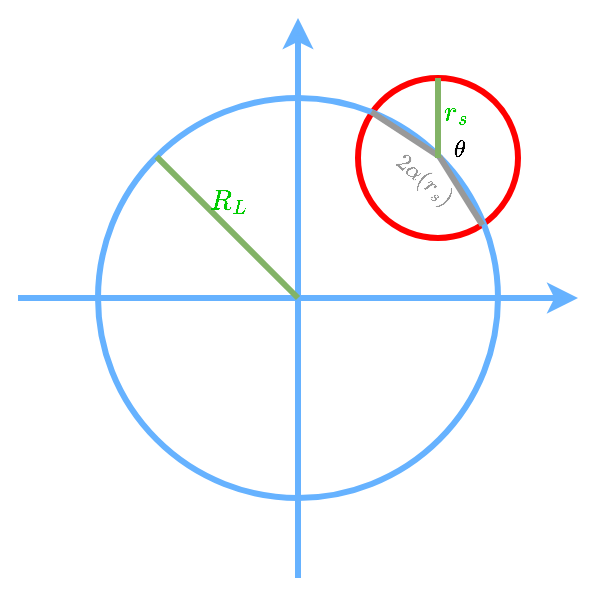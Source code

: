<mxfile version="18.0.1" type="github">
  <diagram id="0rzKg5z7JBLpK8zDFG1z" name="Page-1">
    <mxGraphModel dx="424" dy="295" grid="1" gridSize="10" guides="1" tooltips="1" connect="1" arrows="1" fold="1" page="1" pageScale="1" pageWidth="850" pageHeight="1100" math="1" shadow="0">
      <root>
        <mxCell id="0" />
        <mxCell id="1" parent="0" />
        <mxCell id="G-dvyiwLuv9M_4oGZBJV-8" value="" style="ellipse;whiteSpace=wrap;html=1;aspect=fixed;fontFamily=Helvetica;fontSize=12;fontColor=default;strokeColor=#FF0000;fillColor=none;strokeWidth=3;" parent="1" vertex="1">
          <mxGeometry x="610" y="470" width="80" height="80" as="geometry" />
        </mxCell>
        <mxCell id="G-dvyiwLuv9M_4oGZBJV-6" value="" style="ellipse;whiteSpace=wrap;html=1;aspect=fixed;fontFamily=Helvetica;fontSize=12;fontColor=default;strokeColor=#66B2FF;fillColor=none;strokeWidth=3;" parent="1" vertex="1">
          <mxGeometry x="480" y="480" width="200" height="200" as="geometry" />
        </mxCell>
        <mxCell id="G-dvyiwLuv9M_4oGZBJV-2" value="" style="endArrow=classic;html=1;rounded=0;strokeColor=#66B2FF;strokeWidth=3;" parent="1" edge="1">
          <mxGeometry width="50" height="50" relative="1" as="geometry">
            <mxPoint x="440" y="580" as="sourcePoint" />
            <mxPoint x="720" y="580" as="targetPoint" />
          </mxGeometry>
        </mxCell>
        <mxCell id="G-dvyiwLuv9M_4oGZBJV-3" value="" style="endArrow=classic;html=1;rounded=0;strokeColor=#66B2FF;strokeWidth=3;" parent="1" edge="1">
          <mxGeometry width="50" height="50" relative="1" as="geometry">
            <mxPoint x="580" y="720" as="sourcePoint" />
            <mxPoint x="580" y="440" as="targetPoint" />
          </mxGeometry>
        </mxCell>
        <mxCell id="G-dvyiwLuv9M_4oGZBJV-12" value="" style="endArrow=none;html=1;rounded=0;fontFamily=Helvetica;fontSize=12;fontColor=default;entryX=0.084;entryY=0.213;entryDx=0;entryDy=0;entryPerimeter=0;exitX=1;exitY=0;exitDx=0;exitDy=0;fillColor=#647687;strokeColor=#999999;strokeWidth=3;" parent="1" source="G-dvyiwLuv9M_4oGZBJV-6" target="G-dvyiwLuv9M_4oGZBJV-8" edge="1">
          <mxGeometry width="50" height="50" relative="1" as="geometry">
            <mxPoint x="590" y="390" as="sourcePoint" />
            <mxPoint x="380" y="580" as="targetPoint" />
          </mxGeometry>
        </mxCell>
        <mxCell id="G-dvyiwLuv9M_4oGZBJV-13" value="" style="endArrow=none;html=1;rounded=0;fontFamily=Helvetica;fontSize=12;fontColor=default;entryX=0.961;entryY=0.318;entryDx=0;entryDy=0;entryPerimeter=0;exitX=1;exitY=0;exitDx=0;exitDy=0;fillColor=#647687;strokeColor=#999999;strokeWidth=3;" parent="1" source="G-dvyiwLuv9M_4oGZBJV-6" target="G-dvyiwLuv9M_4oGZBJV-6" edge="1">
          <mxGeometry width="50" height="50" relative="1" as="geometry">
            <mxPoint x="290" y="680" as="sourcePoint" />
            <mxPoint x="320" y="620" as="targetPoint" />
          </mxGeometry>
        </mxCell>
        <mxCell id="G-dvyiwLuv9M_4oGZBJV-14" value="" style="endArrow=none;html=1;rounded=0;fontFamily=Helvetica;fontSize=12;fontColor=default;entryX=0;entryY=0;entryDx=0;entryDy=0;fillColor=#d5e8d4;strokeColor=#82b366;strokeWidth=3;" parent="1" target="G-dvyiwLuv9M_4oGZBJV-6" edge="1">
          <mxGeometry width="50" height="50" relative="1" as="geometry">
            <mxPoint x="580" y="580" as="sourcePoint" />
            <mxPoint x="430" y="500" as="targetPoint" />
          </mxGeometry>
        </mxCell>
        <mxCell id="G-dvyiwLuv9M_4oGZBJV-16" value="$$R_L$$" style="edgeLabel;html=1;align=center;verticalAlign=middle;resizable=0;points=[];fontSize=12;fontFamily=Helvetica;fontColor=#00CC00;labelBackgroundColor=none;" parent="G-dvyiwLuv9M_4oGZBJV-14" vertex="1" connectable="0">
          <mxGeometry x="0.119" y="-1" relative="1" as="geometry">
            <mxPoint x="4" y="-9" as="offset" />
          </mxGeometry>
        </mxCell>
        <mxCell id="G-dvyiwLuv9M_4oGZBJV-15" value="" style="endArrow=none;html=1;rounded=0;fontFamily=Helvetica;fontSize=12;fontColor=default;entryX=0.5;entryY=0;entryDx=0;entryDy=0;fillColor=#d5e8d4;strokeColor=#82b366;strokeWidth=3;" parent="1" target="G-dvyiwLuv9M_4oGZBJV-8" edge="1">
          <mxGeometry width="50" height="50" relative="1" as="geometry">
            <mxPoint x="650" y="510" as="sourcePoint" />
            <mxPoint x="410" y="490" as="targetPoint" />
          </mxGeometry>
        </mxCell>
        <mxCell id="G-dvyiwLuv9M_4oGZBJV-17" value="$$r_s$$" style="edgeLabel;html=1;align=center;verticalAlign=middle;resizable=0;points=[];fontSize=12;fontFamily=Helvetica;fontColor=#00CC00;labelBackgroundColor=none;" parent="G-dvyiwLuv9M_4oGZBJV-15" vertex="1" connectable="0">
          <mxGeometry x="0.179" y="-1" relative="1" as="geometry">
            <mxPoint x="8" as="offset" />
          </mxGeometry>
        </mxCell>
        <mxCell id="G-dvyiwLuv9M_4oGZBJV-18" value="&lt;font style=&quot;font-size: 10px;&quot;&gt;$$\theta$$&lt;/font&gt;" style="text;html=1;strokeColor=none;fillColor=none;align=center;verticalAlign=middle;whiteSpace=wrap;rounded=0;labelBackgroundColor=none;fontFamily=Helvetica;fontSize=12;fontColor=none;" parent="1" vertex="1">
          <mxGeometry x="651" y="491" width="20" height="30" as="geometry" />
        </mxCell>
        <mxCell id="G-dvyiwLuv9M_4oGZBJV-21" value="&lt;font color=&quot;#999999&quot; style=&quot;font-size: 10px;&quot;&gt;$$2\alpha(r_s)$$&lt;/font&gt;" style="text;html=1;strokeColor=none;fillColor=none;align=center;verticalAlign=middle;whiteSpace=wrap;rounded=0;labelBackgroundColor=none;fontFamily=Helvetica;fontSize=12;fontColor=none;rotation=40;" parent="1" vertex="1">
          <mxGeometry x="614" y="506" width="60" height="30" as="geometry" />
        </mxCell>
      </root>
    </mxGraphModel>
  </diagram>
</mxfile>
